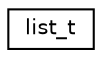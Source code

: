 digraph "Graphical Class Hierarchy"
{
 // LATEX_PDF_SIZE
  edge [fontname="Helvetica",fontsize="10",labelfontname="Helvetica",labelfontsize="10"];
  node [fontname="Helvetica",fontsize="10",shape=record];
  rankdir="LR";
  Node0 [label="list_t",height=0.2,width=0.4,color="black", fillcolor="white", style="filled",URL="$structlist__t.html",tooltip=" "];
}
